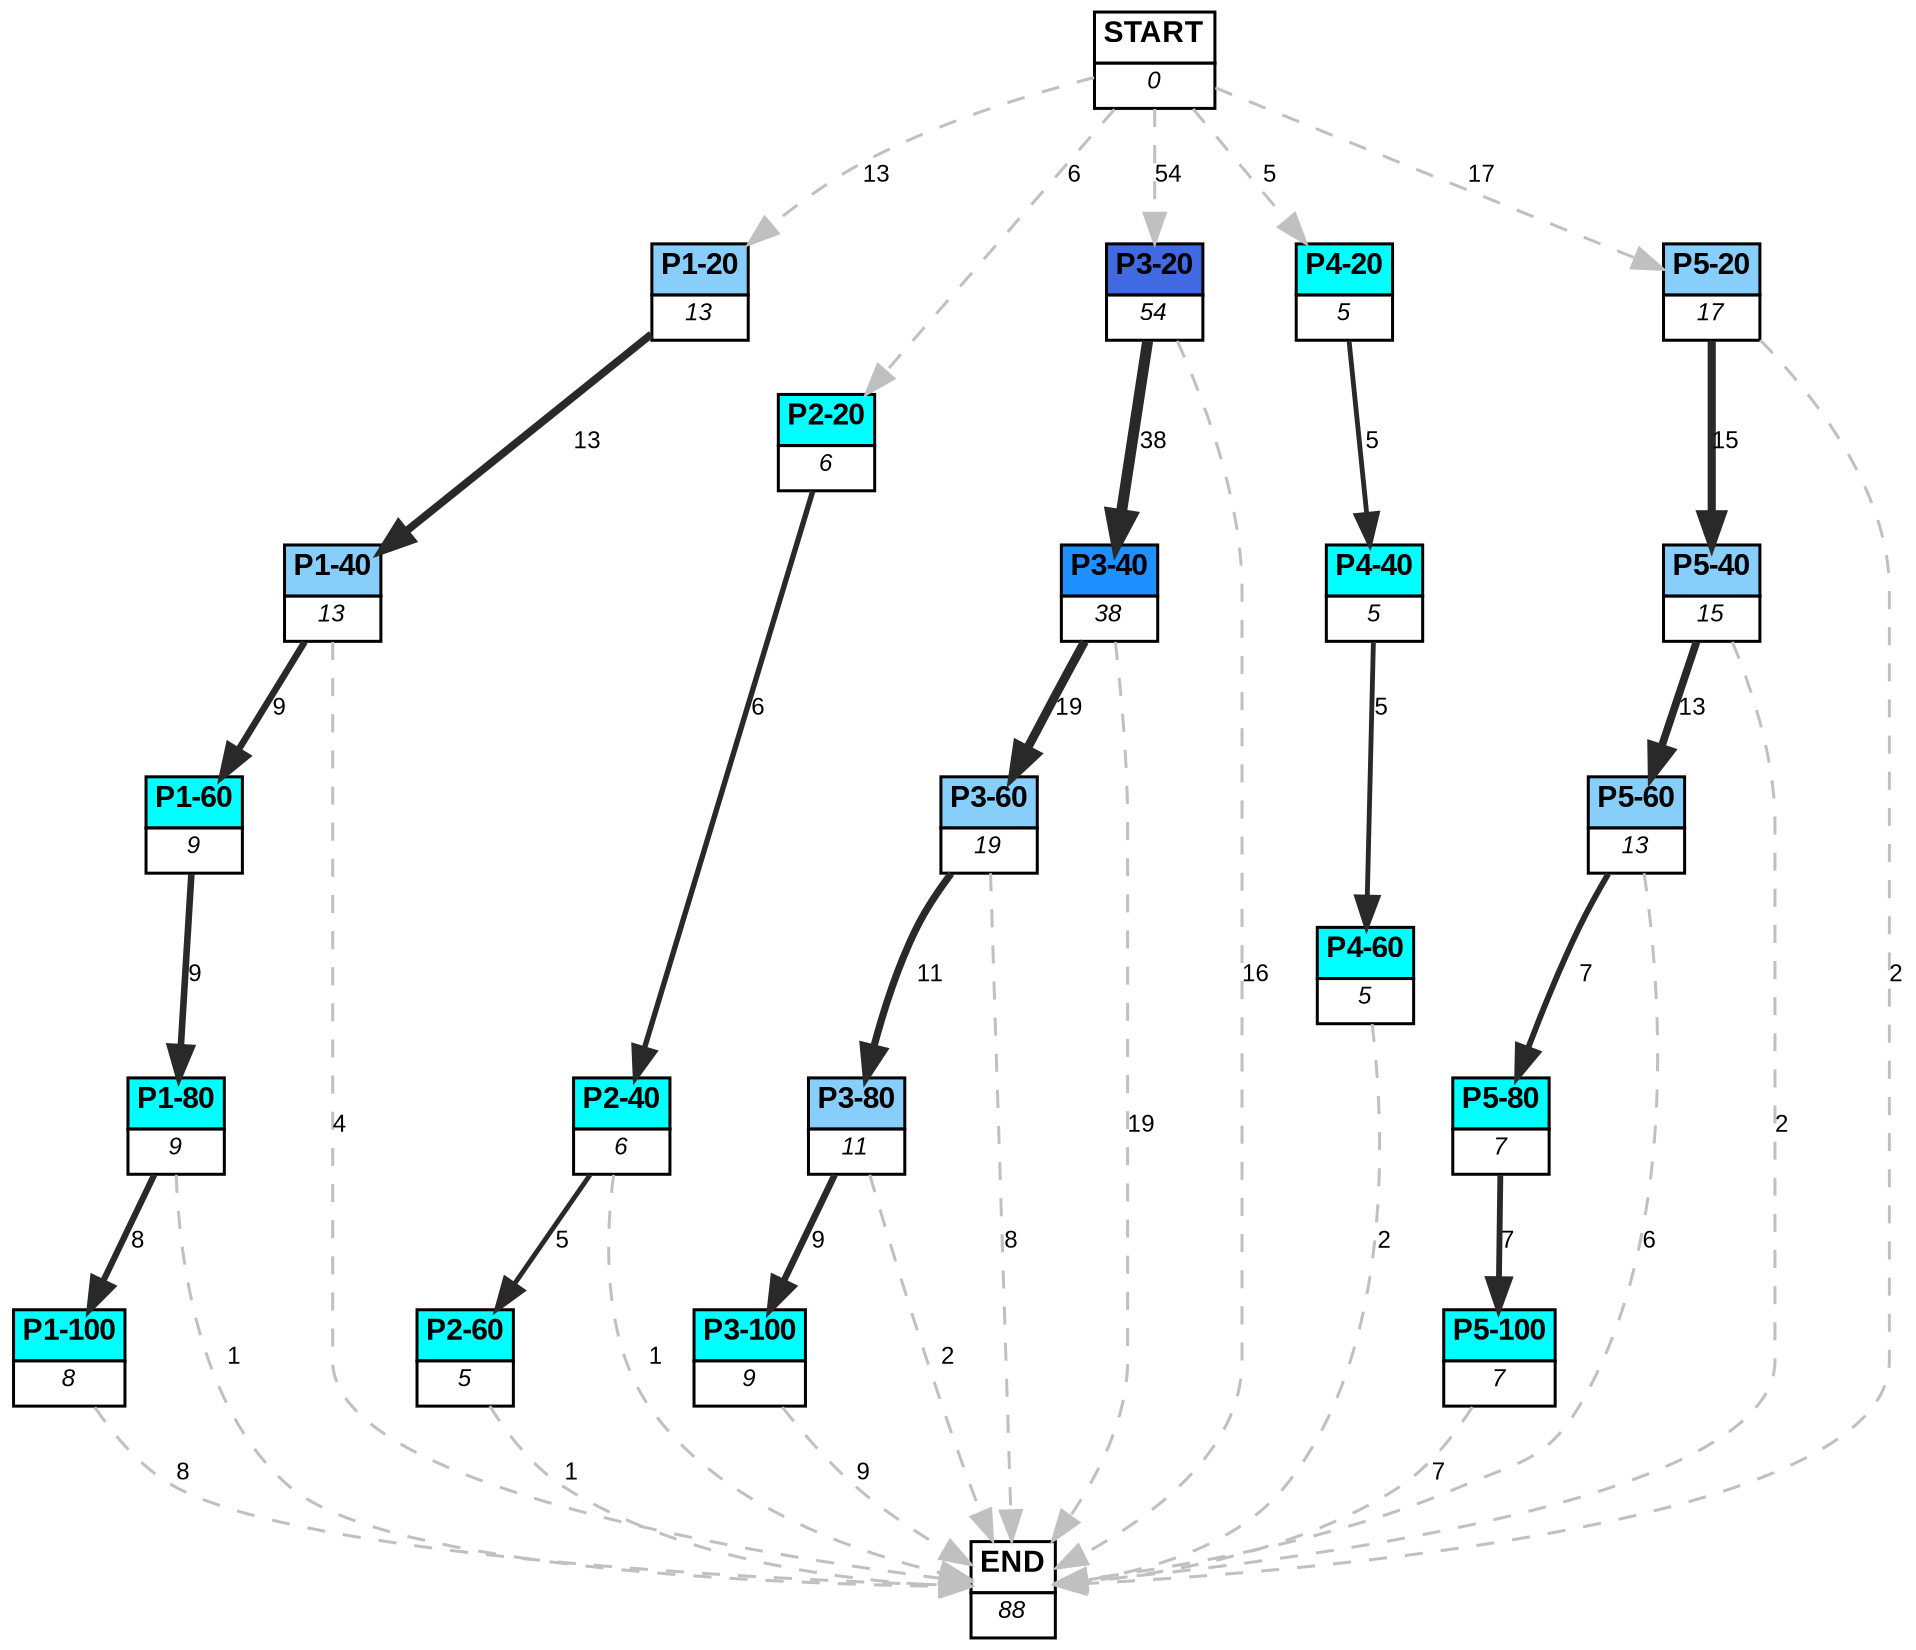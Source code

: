 digraph graphname {
	dpi = 150
	size="16,11!";
	margin = 0;
"P1-20" [shape=plain, label=<<table border="0" cellborder="1" cellspacing="0"><tr><td bgcolor="lightskyblue"><FONT face="Arial" POINT-SIZE="10"><b>P1-20</b></FONT></td></tr><tr><td bgcolor="white"><FONT face="Arial" POINT-SIZE="8"><i>13</i></FONT></td></tr></table>>]
"P1-40" [shape=plain, label=<<table border="0" cellborder="1" cellspacing="0"><tr><td bgcolor="lightskyblue"><FONT face="Arial" POINT-SIZE="10"><b>P1-40</b></FONT></td></tr><tr><td bgcolor="white"><FONT face="Arial" POINT-SIZE="8"><i>13</i></FONT></td></tr></table>>]
"P1-60" [shape=plain, label=<<table border="0" cellborder="1" cellspacing="0"><tr><td bgcolor="aqua"><FONT face="Arial" POINT-SIZE="10"><b>P1-60</b></FONT></td></tr><tr><td bgcolor="white"><FONT face="Arial" POINT-SIZE="8"><i>9</i></FONT></td></tr></table>>]
"P1-80" [shape=plain, label=<<table border="0" cellborder="1" cellspacing="0"><tr><td bgcolor="aqua"><FONT face="Arial" POINT-SIZE="10"><b>P1-80</b></FONT></td></tr><tr><td bgcolor="white"><FONT face="Arial" POINT-SIZE="8"><i>9</i></FONT></td></tr></table>>]
"P1-100" [shape=plain, label=<<table border="0" cellborder="1" cellspacing="0"><tr><td bgcolor="aqua"><FONT face="Arial" POINT-SIZE="10"><b>P1-100</b></FONT></td></tr><tr><td bgcolor="white"><FONT face="Arial" POINT-SIZE="8"><i>8</i></FONT></td></tr></table>>]
"P2-20" [shape=plain, label=<<table border="0" cellborder="1" cellspacing="0"><tr><td bgcolor="aqua"><FONT face="Arial" POINT-SIZE="10"><b>P2-20</b></FONT></td></tr><tr><td bgcolor="white"><FONT face="Arial" POINT-SIZE="8"><i>6</i></FONT></td></tr></table>>]
"P2-40" [shape=plain, label=<<table border="0" cellborder="1" cellspacing="0"><tr><td bgcolor="aqua"><FONT face="Arial" POINT-SIZE="10"><b>P2-40</b></FONT></td></tr><tr><td bgcolor="white"><FONT face="Arial" POINT-SIZE="8"><i>6</i></FONT></td></tr></table>>]
"P2-60" [shape=plain, label=<<table border="0" cellborder="1" cellspacing="0"><tr><td bgcolor="aqua"><FONT face="Arial" POINT-SIZE="10"><b>P2-60</b></FONT></td></tr><tr><td bgcolor="white"><FONT face="Arial" POINT-SIZE="8"><i>5</i></FONT></td></tr></table>>]
"P3-20" [shape=plain, label=<<table border="0" cellborder="1" cellspacing="0"><tr><td bgcolor="royalblue"><FONT face="Arial" POINT-SIZE="10"><b>P3-20</b></FONT></td></tr><tr><td bgcolor="white"><FONT face="Arial" POINT-SIZE="8"><i>54</i></FONT></td></tr></table>>]
"P3-40" [shape=plain, label=<<table border="0" cellborder="1" cellspacing="0"><tr><td bgcolor="dodgerblue"><FONT face="Arial" POINT-SIZE="10"><b>P3-40</b></FONT></td></tr><tr><td bgcolor="white"><FONT face="Arial" POINT-SIZE="8"><i>38</i></FONT></td></tr></table>>]
"P3-60" [shape=plain, label=<<table border="0" cellborder="1" cellspacing="0"><tr><td bgcolor="lightskyblue"><FONT face="Arial" POINT-SIZE="10"><b>P3-60</b></FONT></td></tr><tr><td bgcolor="white"><FONT face="Arial" POINT-SIZE="8"><i>19</i></FONT></td></tr></table>>]
"P3-80" [shape=plain, label=<<table border="0" cellborder="1" cellspacing="0"><tr><td bgcolor="lightskyblue"><FONT face="Arial" POINT-SIZE="10"><b>P3-80</b></FONT></td></tr><tr><td bgcolor="white"><FONT face="Arial" POINT-SIZE="8"><i>11</i></FONT></td></tr></table>>]
"P3-100" [shape=plain, label=<<table border="0" cellborder="1" cellspacing="0"><tr><td bgcolor="aqua"><FONT face="Arial" POINT-SIZE="10"><b>P3-100</b></FONT></td></tr><tr><td bgcolor="white"><FONT face="Arial" POINT-SIZE="8"><i>9</i></FONT></td></tr></table>>]
"P4-20" [shape=plain, label=<<table border="0" cellborder="1" cellspacing="0"><tr><td bgcolor="aqua"><FONT face="Arial" POINT-SIZE="10"><b>P4-20</b></FONT></td></tr><tr><td bgcolor="white"><FONT face="Arial" POINT-SIZE="8"><i>5</i></FONT></td></tr></table>>]
"P4-40" [shape=plain, label=<<table border="0" cellborder="1" cellspacing="0"><tr><td bgcolor="aqua"><FONT face="Arial" POINT-SIZE="10"><b>P4-40</b></FONT></td></tr><tr><td bgcolor="white"><FONT face="Arial" POINT-SIZE="8"><i>5</i></FONT></td></tr></table>>]
"P4-60" [shape=plain, label=<<table border="0" cellborder="1" cellspacing="0"><tr><td bgcolor="aqua"><FONT face="Arial" POINT-SIZE="10"><b>P4-60</b></FONT></td></tr><tr><td bgcolor="white"><FONT face="Arial" POINT-SIZE="8"><i>5</i></FONT></td></tr></table>>]
"P5-20" [shape=plain, label=<<table border="0" cellborder="1" cellspacing="0"><tr><td bgcolor="lightskyblue"><FONT face="Arial" POINT-SIZE="10"><b>P5-20</b></FONT></td></tr><tr><td bgcolor="white"><FONT face="Arial" POINT-SIZE="8"><i>17</i></FONT></td></tr></table>>]
"P5-40" [shape=plain, label=<<table border="0" cellborder="1" cellspacing="0"><tr><td bgcolor="lightskyblue"><FONT face="Arial" POINT-SIZE="10"><b>P5-40</b></FONT></td></tr><tr><td bgcolor="white"><FONT face="Arial" POINT-SIZE="8"><i>15</i></FONT></td></tr></table>>]
"P5-60" [shape=plain, label=<<table border="0" cellborder="1" cellspacing="0"><tr><td bgcolor="lightskyblue"><FONT face="Arial" POINT-SIZE="10"><b>P5-60</b></FONT></td></tr><tr><td bgcolor="white"><FONT face="Arial" POINT-SIZE="8"><i>13</i></FONT></td></tr></table>>]
"P5-80" [shape=plain, label=<<table border="0" cellborder="1" cellspacing="0"><tr><td bgcolor="aqua"><FONT face="Arial" POINT-SIZE="10"><b>P5-80</b></FONT></td></tr><tr><td bgcolor="white"><FONT face="Arial" POINT-SIZE="8"><i>7</i></FONT></td></tr></table>>]
"P5-100" [shape=plain, label=<<table border="0" cellborder="1" cellspacing="0"><tr><td bgcolor="aqua"><FONT face="Arial" POINT-SIZE="10"><b>P5-100</b></FONT></td></tr><tr><td bgcolor="white"><FONT face="Arial" POINT-SIZE="8"><i>7</i></FONT></td></tr></table>>]
"START" [shape=plain, label=<<table border="0" cellborder="1" cellspacing="0"><tr><td bgcolor="white"><FONT face="Arial" POINT-SIZE="10"><b>START</b></FONT></td></tr><tr><td bgcolor="white"><FONT face="Arial" POINT-SIZE="8"><i>0</i></FONT></td></tr></table>>]
"END" [shape=plain, label=<<table border="0" cellborder="1" cellspacing="0"><tr><td bgcolor="white"><FONT face="Arial" POINT-SIZE="10"><b>END</b></FONT></td></tr><tr><td bgcolor="white"><FONT face="Arial" POINT-SIZE="8"><i>88</i></FONT></td></tr></table>>]
"P1-20" -> "P1-40" [ color=grey16 penwidth = "2.5649493574615367"label ="13" labelfloat=false fontname="Arial" fontsize=8]
"P1-40" -> "P1-60" [ color=grey16 penwidth = "2.1972245773362196"label ="9" labelfloat=false fontname="Arial" fontsize=8]
"P1-40" -> "END" [ style = dashed color=grey label ="4" labelfloat=false fontname="Arial" fontsize=8]
"P1-60" -> "P1-80" [ color=grey16 penwidth = "2.1972245773362196"label ="9" labelfloat=false fontname="Arial" fontsize=8]
"P1-80" -> "P1-100" [ color=grey16 penwidth = "2.0794415416798357"label ="8" labelfloat=false fontname="Arial" fontsize=8]
"P1-80" -> "END" [ style = dashed color=grey label ="1" labelfloat=false fontname="Arial" fontsize=8]
"P1-100" -> "END" [ style = dashed color=grey label ="8" labelfloat=false fontname="Arial" fontsize=8]
"P2-20" -> "P2-40" [ color=grey16 penwidth = "1.791759469228055"label ="6" labelfloat=false fontname="Arial" fontsize=8]
"P2-40" -> "P2-60" [ color=grey16 penwidth = "1.6094379124341003"label ="5" labelfloat=false fontname="Arial" fontsize=8]
"P2-40" -> "END" [ style = dashed color=grey label ="1" labelfloat=false fontname="Arial" fontsize=8]
"P2-60" -> "END" [ style = dashed color=grey label ="1" labelfloat=false fontname="Arial" fontsize=8]
"P3-20" -> "P3-40" [ color=grey16 penwidth = "3.6375861597263857"label ="38" labelfloat=false fontname="Arial" fontsize=8]
"P3-20" -> "END" [ style = dashed color=grey label ="16" labelfloat=false fontname="Arial" fontsize=8]
"P3-40" -> "P3-60" [ color=grey16 penwidth = "2.9444389791664403"label ="19" labelfloat=false fontname="Arial" fontsize=8]
"P3-40" -> "END" [ style = dashed color=grey label ="19" labelfloat=false fontname="Arial" fontsize=8]
"P3-60" -> "P3-80" [ color=grey16 penwidth = "2.3978952727983707"label ="11" labelfloat=false fontname="Arial" fontsize=8]
"P3-60" -> "END" [ style = dashed color=grey label ="8" labelfloat=false fontname="Arial" fontsize=8]
"P3-80" -> "P3-100" [ color=grey16 penwidth = "2.1972245773362196"label ="9" labelfloat=false fontname="Arial" fontsize=8]
"P3-80" -> "END" [ style = dashed color=grey label ="2" labelfloat=false fontname="Arial" fontsize=8]
"P3-100" -> "END" [ style = dashed color=grey label ="9" labelfloat=false fontname="Arial" fontsize=8]
"P4-20" -> "P4-40" [ color=grey16 penwidth = "1.6094379124341003"label ="5" labelfloat=false fontname="Arial" fontsize=8]
"P4-40" -> "P4-60" [ color=grey16 penwidth = "1.6094379124341003"label ="5" labelfloat=false fontname="Arial" fontsize=8]
"P4-60" -> "END" [ style = dashed color=grey label ="2" labelfloat=false fontname="Arial" fontsize=8]
"P5-20" -> "P5-40" [ color=grey16 penwidth = "2.70805020110221"label ="15" labelfloat=false fontname="Arial" fontsize=8]
"P5-20" -> "END" [ style = dashed color=grey label ="2" labelfloat=false fontname="Arial" fontsize=8]
"P5-40" -> "P5-60" [ color=grey16 penwidth = "2.5649493574615367"label ="13" labelfloat=false fontname="Arial" fontsize=8]
"P5-40" -> "END" [ style = dashed color=grey label ="2" labelfloat=false fontname="Arial" fontsize=8]
"P5-60" -> "P5-80" [ color=grey16 penwidth = "1.9459101490553132"label ="7" labelfloat=false fontname="Arial" fontsize=8]
"P5-60" -> "END" [ style = dashed color=grey label ="6" labelfloat=false fontname="Arial" fontsize=8]
"P5-80" -> "P5-100" [ color=grey16 penwidth = "1.9459101490553132"label ="7" labelfloat=false fontname="Arial" fontsize=8]
"P5-100" -> "END" [ style = dashed color=grey label ="7" labelfloat=false fontname="Arial" fontsize=8]
"START" -> "P1-20" [ style = dashed color=grey label ="13" labelfloat=false fontname="Arial" fontsize=8]
"START" -> "P2-20" [ style = dashed color=grey label ="6" labelfloat=false fontname="Arial" fontsize=8]
"START" -> "P3-20" [ style = dashed color=grey label ="54" labelfloat=false fontname="Arial" fontsize=8]
"START" -> "P4-20" [ style = dashed color=grey label ="5" labelfloat=false fontname="Arial" fontsize=8]
"START" -> "P5-20" [ style = dashed color=grey label ="17" labelfloat=false fontname="Arial" fontsize=8]
}
